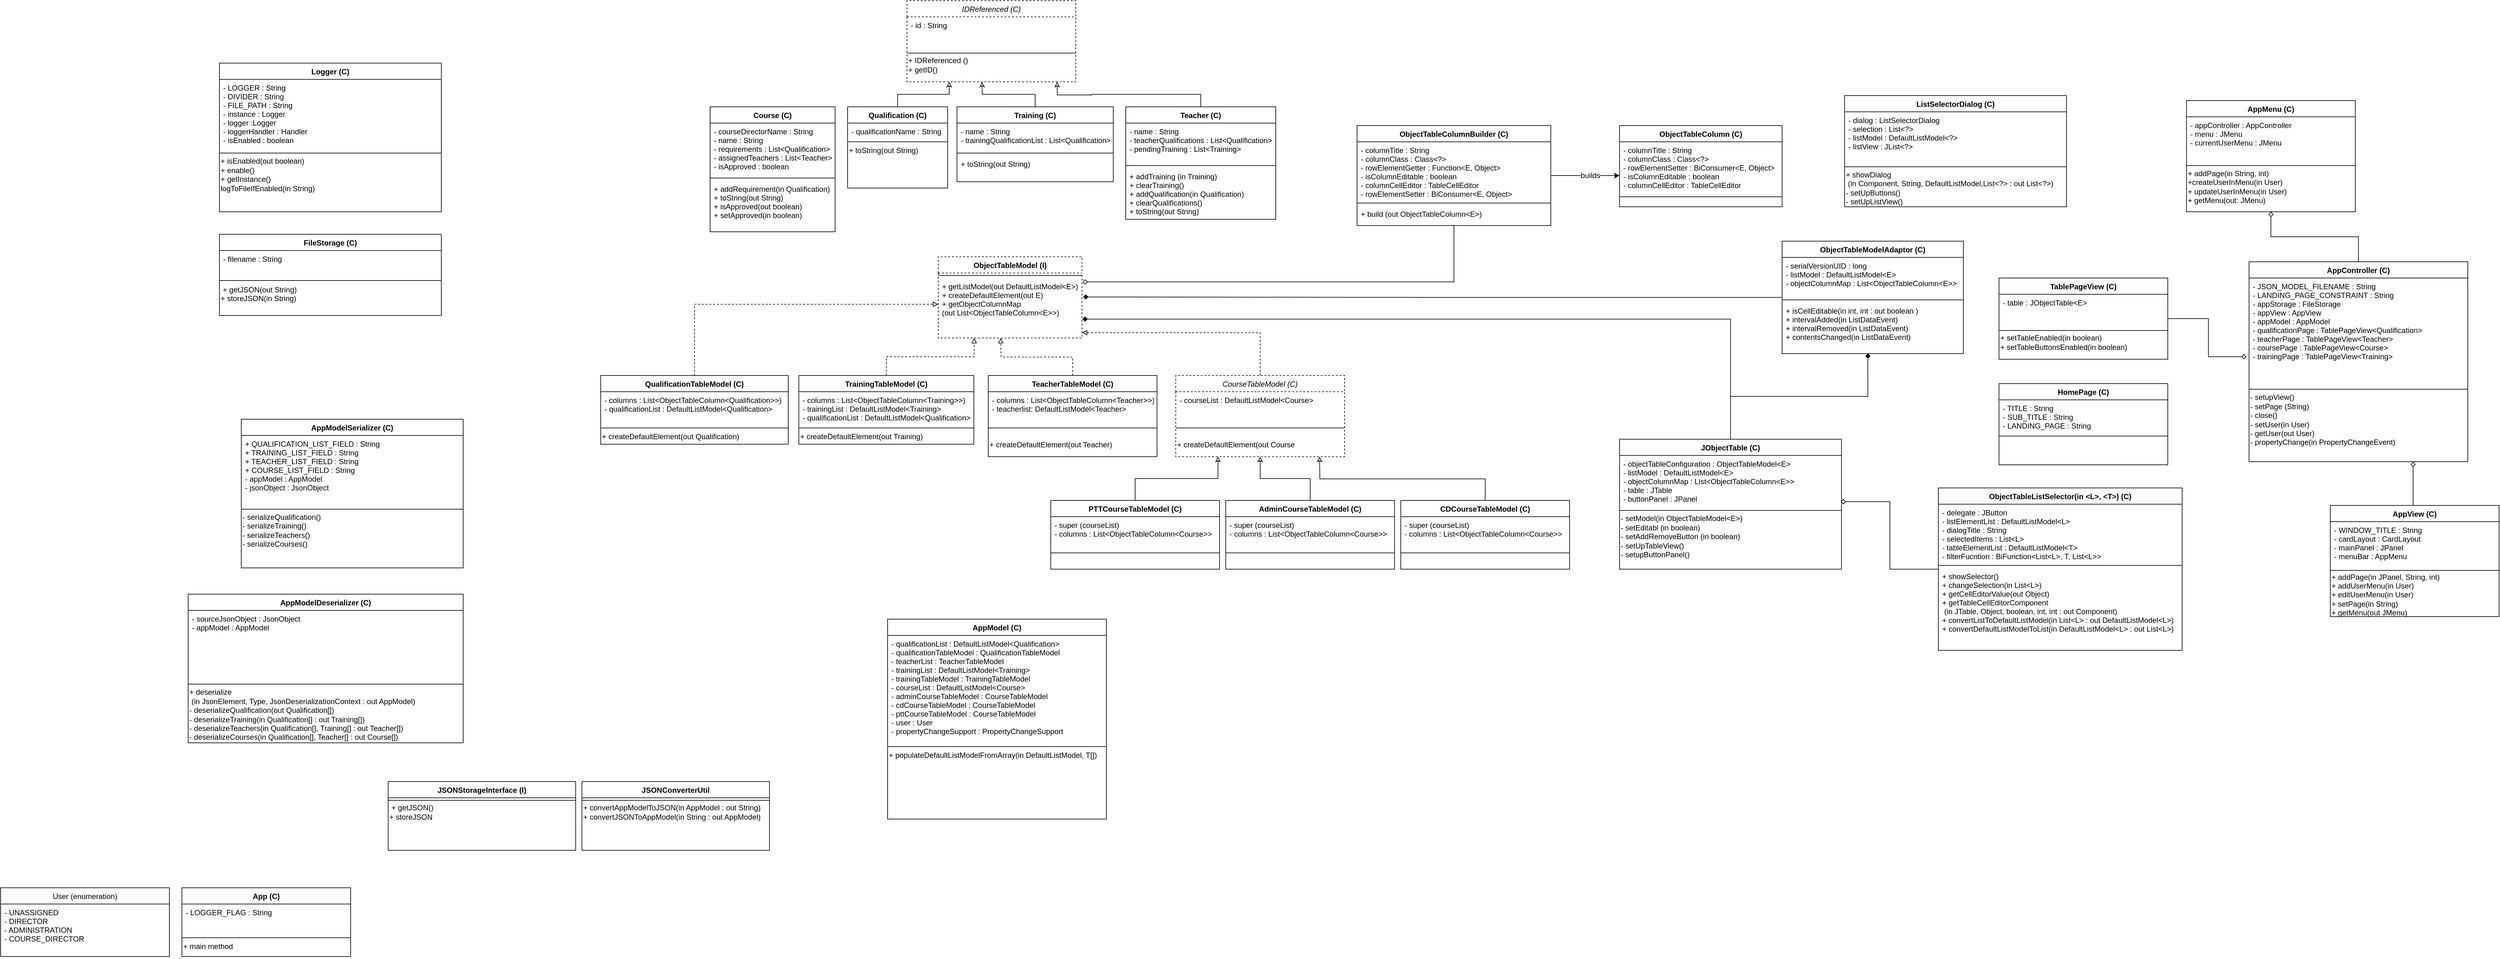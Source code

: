 <mxfile version="12.7.9" type="github">
  <diagram id="C5RBs43oDa-KdzZeNtuy" name="Page-1">
    <mxGraphModel dx="2492" dy="1569" grid="1" gridSize="10" guides="1" tooltips="1" connect="1" arrows="1" fold="1" page="1" pageScale="1" pageWidth="827" pageHeight="1169" math="0" shadow="0">
      <root>
        <mxCell id="WIyWlLk6GJQsqaUBKTNV-0" />
        <mxCell id="WIyWlLk6GJQsqaUBKTNV-1" parent="WIyWlLk6GJQsqaUBKTNV-0" />
        <mxCell id="zkfFHV4jXpPFQw0GAbJ--0" value="Course (C)" style="swimlane;fontStyle=1;align=center;verticalAlign=top;childLayout=stackLayout;horizontal=1;startSize=26;horizontalStack=0;resizeParent=1;resizeLast=0;collapsible=1;marginBottom=0;rounded=0;shadow=0;strokeWidth=1;" parent="WIyWlLk6GJQsqaUBKTNV-1" vertex="1">
          <mxGeometry x="-45" y="110" width="200" height="200" as="geometry">
            <mxRectangle x="230" y="140" width="160" height="26" as="alternateBounds" />
          </mxGeometry>
        </mxCell>
        <mxCell id="zkfFHV4jXpPFQw0GAbJ--1" value="- courseDirectorName : String&#xa;- name : String&#xa;- requirements : List&lt;Qualification&gt;&#xa;- assignedTeachers : List&lt;Teacher&gt;&#xa;- isApproved : boolean&#xa;" style="text;align=left;verticalAlign=top;spacingLeft=4;spacingRight=4;overflow=hidden;rotatable=0;points=[[0,0.5],[1,0.5]];portConstraint=eastwest;" parent="zkfFHV4jXpPFQw0GAbJ--0" vertex="1">
          <mxGeometry y="26" width="200" height="84" as="geometry" />
        </mxCell>
        <mxCell id="zkfFHV4jXpPFQw0GAbJ--4" value="" style="line;html=1;strokeWidth=1;align=left;verticalAlign=middle;spacingTop=-1;spacingLeft=3;spacingRight=3;rotatable=0;labelPosition=right;points=[];portConstraint=eastwest;" parent="zkfFHV4jXpPFQw0GAbJ--0" vertex="1">
          <mxGeometry y="110" width="200" height="8" as="geometry" />
        </mxCell>
        <mxCell id="zkfFHV4jXpPFQw0GAbJ--5" value="+ addRequirement(in Qualification)&#xa;+ toString(out String)&#xa;+ isApproved(out boolean)&#xa;+ setApproved(in boolean)&#xa;" style="text;align=left;verticalAlign=top;spacingLeft=4;spacingRight=4;overflow=hidden;rotatable=0;points=[[0,0.5],[1,0.5]];portConstraint=eastwest;" parent="zkfFHV4jXpPFQw0GAbJ--0" vertex="1">
          <mxGeometry y="118" width="200" height="72" as="geometry" />
        </mxCell>
        <mxCell id="7FkWf5w-P-1JTqSmPe_g-168" style="edgeStyle=orthogonalEdgeStyle;rounded=0;orthogonalLoop=1;jettySize=auto;html=1;entryX=0.25;entryY=1;entryDx=0;entryDy=0;endArrow=classic;endFill=0;" edge="1" parent="WIyWlLk6GJQsqaUBKTNV-1" source="zkfFHV4jXpPFQw0GAbJ--13" target="7FkWf5w-P-1JTqSmPe_g-106">
          <mxGeometry relative="1" as="geometry" />
        </mxCell>
        <mxCell id="zkfFHV4jXpPFQw0GAbJ--13" value="Qualification (C)" style="swimlane;fontStyle=1;align=center;verticalAlign=top;childLayout=stackLayout;horizontal=1;startSize=26;horizontalStack=0;resizeParent=1;resizeLast=0;collapsible=1;marginBottom=0;rounded=0;shadow=0;strokeWidth=1;" parent="WIyWlLk6GJQsqaUBKTNV-1" vertex="1">
          <mxGeometry x="175" y="110" width="160" height="130" as="geometry">
            <mxRectangle x="340" y="380" width="170" height="26" as="alternateBounds" />
          </mxGeometry>
        </mxCell>
        <mxCell id="zkfFHV4jXpPFQw0GAbJ--14" value="- qualificationName : String" style="text;align=left;verticalAlign=top;spacingLeft=4;spacingRight=4;overflow=hidden;rotatable=0;points=[[0,0.5],[1,0.5]];portConstraint=eastwest;" parent="zkfFHV4jXpPFQw0GAbJ--13" vertex="1">
          <mxGeometry y="26" width="160" height="26" as="geometry" />
        </mxCell>
        <mxCell id="zkfFHV4jXpPFQw0GAbJ--15" value="" style="line;html=1;strokeWidth=1;align=left;verticalAlign=middle;spacingTop=-1;spacingLeft=3;spacingRight=3;rotatable=0;labelPosition=right;points=[];portConstraint=eastwest;" parent="zkfFHV4jXpPFQw0GAbJ--13" vertex="1">
          <mxGeometry y="52" width="160" height="8" as="geometry" />
        </mxCell>
        <mxCell id="7FkWf5w-P-1JTqSmPe_g-0" value="+ toString(out String)" style="text;html=1;align=left;verticalAlign=middle;resizable=0;points=[];autosize=1;" vertex="1" parent="zkfFHV4jXpPFQw0GAbJ--13">
          <mxGeometry y="60" width="160" height="20" as="geometry" />
        </mxCell>
        <mxCell id="7FkWf5w-P-1JTqSmPe_g-170" style="edgeStyle=orthogonalEdgeStyle;rounded=0;orthogonalLoop=1;jettySize=auto;html=1;endArrow=classic;endFill=0;exitX=0.5;exitY=0;exitDx=0;exitDy=0;" edge="1" parent="WIyWlLk6GJQsqaUBKTNV-1" source="zkfFHV4jXpPFQw0GAbJ--17">
          <mxGeometry relative="1" as="geometry">
            <mxPoint x="510" y="70" as="targetPoint" />
          </mxGeometry>
        </mxCell>
        <mxCell id="zkfFHV4jXpPFQw0GAbJ--17" value="Teacher (C)" style="swimlane;fontStyle=1;align=center;verticalAlign=top;childLayout=stackLayout;horizontal=1;startSize=26;horizontalStack=0;resizeParent=1;resizeLast=0;collapsible=1;marginBottom=0;rounded=0;shadow=0;strokeWidth=1;" parent="WIyWlLk6GJQsqaUBKTNV-1" vertex="1">
          <mxGeometry x="620" y="110" width="240" height="180" as="geometry">
            <mxRectangle x="550" y="140" width="160" height="26" as="alternateBounds" />
          </mxGeometry>
        </mxCell>
        <mxCell id="zkfFHV4jXpPFQw0GAbJ--18" value="- name : String&#xa;- teacherQualifications : List&lt;Qualification&gt;&#xa;- pendingTraining : List&lt;Training&gt;" style="text;align=left;verticalAlign=top;spacingLeft=4;spacingRight=4;overflow=hidden;rotatable=0;points=[[0,0.5],[1,0.5]];portConstraint=eastwest;" parent="zkfFHV4jXpPFQw0GAbJ--17" vertex="1">
          <mxGeometry y="26" width="240" height="64" as="geometry" />
        </mxCell>
        <mxCell id="zkfFHV4jXpPFQw0GAbJ--23" value="" style="line;html=1;strokeWidth=1;align=left;verticalAlign=middle;spacingTop=-1;spacingLeft=3;spacingRight=3;rotatable=0;labelPosition=right;points=[];portConstraint=eastwest;" parent="zkfFHV4jXpPFQw0GAbJ--17" vertex="1">
          <mxGeometry y="90" width="240" height="8" as="geometry" />
        </mxCell>
        <mxCell id="zkfFHV4jXpPFQw0GAbJ--24" value="+ addTraining (in Training)&#xa;+ clearTraining()&#xa;+ addQualification(in Qualification)&#xa;+ clearQualifications()&#xa;+ toString(out String)" style="text;align=left;verticalAlign=top;spacingLeft=4;spacingRight=4;overflow=hidden;rotatable=0;points=[[0,0.5],[1,0.5]];portConstraint=eastwest;" parent="zkfFHV4jXpPFQw0GAbJ--17" vertex="1">
          <mxGeometry y="98" width="240" height="82" as="geometry" />
        </mxCell>
        <mxCell id="7FkWf5w-P-1JTqSmPe_g-169" style="edgeStyle=orthogonalEdgeStyle;rounded=0;orthogonalLoop=1;jettySize=auto;html=1;endArrow=classic;endFill=0;" edge="1" parent="WIyWlLk6GJQsqaUBKTNV-1" source="7FkWf5w-P-1JTqSmPe_g-1">
          <mxGeometry relative="1" as="geometry">
            <mxPoint x="390" y="70" as="targetPoint" />
          </mxGeometry>
        </mxCell>
        <mxCell id="7FkWf5w-P-1JTqSmPe_g-1" value="Training (C)" style="swimlane;fontStyle=1;align=center;verticalAlign=top;childLayout=stackLayout;horizontal=1;startSize=26;horizontalStack=0;resizeParent=1;resizeLast=0;collapsible=1;marginBottom=0;rounded=0;shadow=0;strokeWidth=1;" vertex="1" parent="WIyWlLk6GJQsqaUBKTNV-1">
          <mxGeometry x="350" y="110" width="250" height="120" as="geometry">
            <mxRectangle x="550" y="140" width="160" height="26" as="alternateBounds" />
          </mxGeometry>
        </mxCell>
        <mxCell id="7FkWf5w-P-1JTqSmPe_g-2" value="- name : String&#xa;- trainingQualificationList : List&lt;Qualification&gt;&#xa;" style="text;align=left;verticalAlign=top;spacingLeft=4;spacingRight=4;overflow=hidden;rotatable=0;points=[[0,0.5],[1,0.5]];portConstraint=eastwest;" vertex="1" parent="7FkWf5w-P-1JTqSmPe_g-1">
          <mxGeometry y="26" width="250" height="44" as="geometry" />
        </mxCell>
        <mxCell id="7FkWf5w-P-1JTqSmPe_g-3" value="" style="line;html=1;strokeWidth=1;align=left;verticalAlign=middle;spacingTop=-1;spacingLeft=3;spacingRight=3;rotatable=0;labelPosition=right;points=[];portConstraint=eastwest;" vertex="1" parent="7FkWf5w-P-1JTqSmPe_g-1">
          <mxGeometry y="70" width="250" height="8" as="geometry" />
        </mxCell>
        <mxCell id="7FkWf5w-P-1JTqSmPe_g-4" value="+ toString(out String)" style="text;align=left;verticalAlign=top;spacingLeft=4;spacingRight=4;overflow=hidden;rotatable=0;points=[[0,0.5],[1,0.5]];portConstraint=eastwest;" vertex="1" parent="7FkWf5w-P-1JTqSmPe_g-1">
          <mxGeometry y="78" width="250" height="32" as="geometry" />
        </mxCell>
        <mxCell id="7FkWf5w-P-1JTqSmPe_g-5" value="ObjectTableModel (I)" style="swimlane;fontStyle=1;align=center;verticalAlign=top;childLayout=stackLayout;horizontal=1;startSize=26;horizontalStack=0;resizeParent=1;resizeLast=0;collapsible=1;marginBottom=0;rounded=0;shadow=0;strokeWidth=1;dashed=1;" vertex="1" parent="WIyWlLk6GJQsqaUBKTNV-1">
          <mxGeometry x="320" y="350" width="230" height="130" as="geometry">
            <mxRectangle x="230" y="140" width="160" height="26" as="alternateBounds" />
          </mxGeometry>
        </mxCell>
        <mxCell id="7FkWf5w-P-1JTqSmPe_g-7" value="" style="line;html=1;strokeWidth=1;align=left;verticalAlign=middle;spacingTop=-1;spacingLeft=3;spacingRight=3;rotatable=0;labelPosition=right;points=[];portConstraint=eastwest;" vertex="1" parent="7FkWf5w-P-1JTqSmPe_g-5">
          <mxGeometry y="26" width="230" height="8" as="geometry" />
        </mxCell>
        <mxCell id="7FkWf5w-P-1JTqSmPe_g-6" value="+ getListModel(out DefaultListModel&lt;E&gt;)&#xa;+ createDefaultElement(out E)&#xa;+ getObjectColumnMap&#xa;(out List&lt;ObjectTableColumn&lt;E&gt;&gt;)" style="text;align=left;verticalAlign=top;spacingLeft=4;spacingRight=4;overflow=hidden;rotatable=0;points=[[0,0.5],[1,0.5]];portConstraint=eastwest;" vertex="1" parent="7FkWf5w-P-1JTqSmPe_g-5">
          <mxGeometry y="34" width="230" height="84" as="geometry" />
        </mxCell>
        <mxCell id="7FkWf5w-P-1JTqSmPe_g-12" value="&lt;span style=&quot;color: rgba(0 , 0 , 0 , 0) ; font-family: monospace ; font-size: 0px&quot;&gt;%3CmxGraphModel%3E%3Croot%3E%3CmxCell%20id%3D%220%22%2F%3E%3CmxCell%20id%3D%221%22%20parent%3D%220%22%2F%3E%3CmxCell%20id%3D%222%22%20value%3D%22%2B%20getListModel(out%20DefaultListModel%26lt%3BE%26gt%3B)%26%2310%3B%2B%20createDefaultElement(out%20E)%26%2310%3B%2B%20getObjectColumnMap%26%2310%3B(out%20List%26lt%3BObjectTableColumn%26lt%3BE%26gt%3B%26gt%3B)%22%20style%3D%22text%3Balign%3Dleft%3BverticalAlign%3Dtop%3BspacingLeft%3D4%3BspacingRight%3D4%3Boverflow%3Dhidden%3Brotatable%3D0%3Bpoints%3D%5B%5B0%2C0.5%5D%2C%5B1%2C0.5%5D%5D%3BportConstraint%3Deastwest%3B%22%20vertex%3D%221%22%20parent%3D%221%22%3E%3CmxGeometry%20x%3D%22-60%22%20y%3D%2276%22%20width%3D%22230%22%20height%3D%2284%22%20as%3D%22geometry%22%2F%3E%3C%2FmxCell%3E%3C%2Froot%3E%3C%2FmxGraphModel%3E&lt;/span&gt;" style="text;html=1;align=center;verticalAlign=middle;resizable=0;points=[];autosize=1;" vertex="1" parent="WIyWlLk6GJQsqaUBKTNV-1">
          <mxGeometry x="41" y="210" width="20" height="20" as="geometry" />
        </mxCell>
        <mxCell id="7FkWf5w-P-1JTqSmPe_g-13" value="&lt;span style=&quot;color: rgba(0 , 0 , 0 , 0) ; font-family: monospace ; font-size: 0px&quot;&gt;%3CmxGraphModel%3E%3Croot%3E%3CmxCell%20id%3D%220%22%2F%3E%3CmxCell%20id%3D%221%22%20parent%3D%220%22%2F%3E%3CmxCell%20id%3D%222%22%20value%3D%22%2B%20getListModel(out%20DefaultListModel%26lt%3BE%26gt%3B)%26%2310%3B%2B%20createDefaultElement(out%20E)%26%2310%3B%2B%20getObjectColumnMap%26%2310%3B(out%20List%26lt%3BObjectTableColumn%26lt%3BE%26gt%3B%26gt%3B)%22%20style%3D%22text%3Balign%3Dleft%3BverticalAlign%3Dtop%3BspacingLeft%3D4%3BspacingRight%3D4%3Boverflow%3Dhidden%3Brotatable%3D0%3Bpoints%3D%5B%5B0%2C0.5%5D%2C%5B1%2C0.5%5D%5D%3BportConstraint%3Deastwest%3B%22%20vertex%3D%221%22%20parent%3D%221%22%3E%3CmxGeometry%20x%3D%22-60%22%20y%3D%2276%22%20width%3D%22230%22%20height%3D%2284%22%20as%3D%22geometry%22%2F%3E%3C%2FmxCell%3E%3C%2Froot%3E%3C%2FmxGraphModel%3E&lt;/span&gt;&lt;span style=&quot;color: rgba(0 , 0 , 0 , 0) ; font-family: monospace ; font-size: 0px&quot;&gt;%3CmxGraphModel%3E%3Croot%3E%3CmxCell%20id%3D%220%22%2F%3E%3CmxCell%20id%3D%221%22%20parent%3D%220%22%2F%3E%3CmxCell%20id%3D%222%22%20value%3D%22%2B%20getListModel(out%20DefaultListModel%26lt%3BE%26gt%3B)%26%2310%3B%2B%20createDefaultElement(out%20E)%26%2310%3B%2B%20getObjectColumnMap%26%2310%3B(out%20List%26lt%3BObjectTableColumn%26lt%3BE%26gt%3B%26gt%3B)%22%20style%3D%22text%3Balign%3Dleft%3BverticalAlign%3Dtop%3BspacingLeft%3D4%3BspacingRight%3D4%3Boverflow%3Dhidden%3Brotatable%3D0%3Bpoints%3D%5B%5B0%2C0.5%5D%2C%5B1%2C0.5%5D%5D%3BportConstraint%3Deastwest%3B%22%20vertex%3D%221%22%20parent%3D%221%22%3E%3CmxGeometry%20x%3D%22-60%22%20y%3D%2276%22%20width%3D%22230%22%20height%3D%2284%22%20as%3D%22geometry%22%2F%3E%3C%2FmxCell%3E%3C%2Froot%3E%3C%2FmxGraphModel%3E&lt;/span&gt;" style="text;html=1;align=center;verticalAlign=middle;resizable=0;points=[];autosize=1;" vertex="1" parent="WIyWlLk6GJQsqaUBKTNV-1">
          <mxGeometry x="18" y="198" width="20" height="20" as="geometry" />
        </mxCell>
        <mxCell id="7FkWf5w-P-1JTqSmPe_g-18" style="edgeStyle=orthogonalEdgeStyle;rounded=0;orthogonalLoop=1;jettySize=auto;html=1;entryX=0.25;entryY=1;entryDx=0;entryDy=0;dashed=1;endArrow=block;endFill=0;" edge="1" parent="WIyWlLk6GJQsqaUBKTNV-1" source="7FkWf5w-P-1JTqSmPe_g-14" target="7FkWf5w-P-1JTqSmPe_g-5">
          <mxGeometry relative="1" as="geometry" />
        </mxCell>
        <mxCell id="7FkWf5w-P-1JTqSmPe_g-14" value="TrainingTableModel (C)" style="swimlane;fontStyle=1;align=center;verticalAlign=top;childLayout=stackLayout;horizontal=1;startSize=26;horizontalStack=0;resizeParent=1;resizeLast=0;collapsible=1;marginBottom=0;rounded=0;shadow=0;strokeWidth=1;" vertex="1" parent="WIyWlLk6GJQsqaUBKTNV-1">
          <mxGeometry x="97" y="540" width="280" height="110" as="geometry">
            <mxRectangle x="230" y="140" width="160" height="26" as="alternateBounds" />
          </mxGeometry>
        </mxCell>
        <mxCell id="7FkWf5w-P-1JTqSmPe_g-15" value="- columns : List&lt;ObjectTableColumn&lt;Training&gt;&gt;)&#xa;- trainingList : DefaultListModel&lt;Training&gt;&#xa;- qualificationList : DefaultListModel&lt;Qualification&gt;" style="text;align=left;verticalAlign=top;spacingLeft=4;spacingRight=4;overflow=hidden;rotatable=0;points=[[0,0.5],[1,0.5]];portConstraint=eastwest;" vertex="1" parent="7FkWf5w-P-1JTqSmPe_g-14">
          <mxGeometry y="26" width="280" height="54" as="geometry" />
        </mxCell>
        <mxCell id="7FkWf5w-P-1JTqSmPe_g-16" value="" style="line;html=1;strokeWidth=1;align=left;verticalAlign=middle;spacingTop=-1;spacingLeft=3;spacingRight=3;rotatable=0;labelPosition=right;points=[];portConstraint=eastwest;" vertex="1" parent="7FkWf5w-P-1JTqSmPe_g-14">
          <mxGeometry y="80" width="280" height="8" as="geometry" />
        </mxCell>
        <mxCell id="7FkWf5w-P-1JTqSmPe_g-24" value="+ createDefaultElement(out Training)" style="text;html=1;align=left;verticalAlign=middle;resizable=0;points=[];autosize=1;" vertex="1" parent="7FkWf5w-P-1JTqSmPe_g-14">
          <mxGeometry y="88" width="280" height="20" as="geometry" />
        </mxCell>
        <mxCell id="7FkWf5w-P-1JTqSmPe_g-23" style="edgeStyle=orthogonalEdgeStyle;rounded=0;orthogonalLoop=1;jettySize=auto;html=1;dashed=1;endArrow=block;endFill=0;" edge="1" parent="WIyWlLk6GJQsqaUBKTNV-1" source="7FkWf5w-P-1JTqSmPe_g-19">
          <mxGeometry relative="1" as="geometry">
            <mxPoint x="420" y="480.0" as="targetPoint" />
          </mxGeometry>
        </mxCell>
        <mxCell id="7FkWf5w-P-1JTqSmPe_g-19" value="TeacherTableModel (C)" style="swimlane;fontStyle=1;align=center;verticalAlign=top;childLayout=stackLayout;horizontal=1;startSize=26;horizontalStack=0;resizeParent=1;resizeLast=0;collapsible=1;marginBottom=0;rounded=0;shadow=0;strokeWidth=1;" vertex="1" parent="WIyWlLk6GJQsqaUBKTNV-1">
          <mxGeometry x="400" y="540" width="270" height="130" as="geometry">
            <mxRectangle x="230" y="140" width="160" height="26" as="alternateBounds" />
          </mxGeometry>
        </mxCell>
        <mxCell id="7FkWf5w-P-1JTqSmPe_g-20" value="- columns : List&lt;ObjectTableColumn&lt;Teacher&gt;&gt;)&#xa;- teacherlist: DefaultListModel&lt;Teacher&gt;&#xa;" style="text;align=left;verticalAlign=top;spacingLeft=4;spacingRight=4;overflow=hidden;rotatable=0;points=[[0,0.5],[1,0.5]];portConstraint=eastwest;" vertex="1" parent="7FkWf5w-P-1JTqSmPe_g-19">
          <mxGeometry y="26" width="270" height="54" as="geometry" />
        </mxCell>
        <mxCell id="7FkWf5w-P-1JTqSmPe_g-21" value="" style="line;html=1;strokeWidth=1;align=left;verticalAlign=middle;spacingTop=-1;spacingLeft=3;spacingRight=3;rotatable=0;labelPosition=right;points=[];portConstraint=eastwest;" vertex="1" parent="7FkWf5w-P-1JTqSmPe_g-19">
          <mxGeometry y="80" width="270" height="8" as="geometry" />
        </mxCell>
        <mxCell id="7FkWf5w-P-1JTqSmPe_g-22" value="&lt;br&gt;+ createDefaultElement(out Teacher)&lt;br&gt;" style="text;html=1;align=left;verticalAlign=middle;resizable=0;points=[];autosize=1;" vertex="1" parent="7FkWf5w-P-1JTqSmPe_g-19">
          <mxGeometry y="88" width="270" height="30" as="geometry" />
        </mxCell>
        <mxCell id="7FkWf5w-P-1JTqSmPe_g-35" style="edgeStyle=orthogonalEdgeStyle;rounded=0;orthogonalLoop=1;jettySize=auto;html=1;entryX=0.999;entryY=1.042;entryDx=0;entryDy=0;entryPerimeter=0;dashed=1;endArrow=block;endFill=0;" edge="1" parent="WIyWlLk6GJQsqaUBKTNV-1" source="7FkWf5w-P-1JTqSmPe_g-25" target="7FkWf5w-P-1JTqSmPe_g-6">
          <mxGeometry relative="1" as="geometry" />
        </mxCell>
        <mxCell id="7FkWf5w-P-1JTqSmPe_g-25" value="CourseTableModel (C)" style="swimlane;fontStyle=2;align=center;verticalAlign=top;childLayout=stackLayout;horizontal=1;startSize=26;horizontalStack=0;resizeParent=1;resizeLast=0;collapsible=1;marginBottom=0;rounded=0;shadow=0;strokeWidth=1;dashed=1;" vertex="1" parent="WIyWlLk6GJQsqaUBKTNV-1">
          <mxGeometry x="700" y="540" width="270" height="130" as="geometry">
            <mxRectangle x="230" y="140" width="160" height="26" as="alternateBounds" />
          </mxGeometry>
        </mxCell>
        <mxCell id="7FkWf5w-P-1JTqSmPe_g-26" value="- courseList : DefaultListModel&lt;Course&gt;" style="text;align=left;verticalAlign=top;spacingLeft=4;spacingRight=4;overflow=hidden;rotatable=0;points=[[0,0.5],[1,0.5]];portConstraint=eastwest;" vertex="1" parent="7FkWf5w-P-1JTqSmPe_g-25">
          <mxGeometry y="26" width="270" height="54" as="geometry" />
        </mxCell>
        <mxCell id="7FkWf5w-P-1JTqSmPe_g-27" value="" style="line;html=1;strokeWidth=1;align=left;verticalAlign=middle;spacingTop=-1;spacingLeft=3;spacingRight=3;rotatable=0;labelPosition=right;points=[];portConstraint=eastwest;" vertex="1" parent="7FkWf5w-P-1JTqSmPe_g-25">
          <mxGeometry y="80" width="270" height="8" as="geometry" />
        </mxCell>
        <mxCell id="7FkWf5w-P-1JTqSmPe_g-28" value="&lt;br&gt;+ createDefaultElement(out Course" style="text;html=1;align=left;verticalAlign=middle;resizable=0;points=[];autosize=1;" vertex="1" parent="7FkWf5w-P-1JTqSmPe_g-25">
          <mxGeometry y="88" width="270" height="30" as="geometry" />
        </mxCell>
        <mxCell id="7FkWf5w-P-1JTqSmPe_g-43" style="edgeStyle=orthogonalEdgeStyle;rounded=0;orthogonalLoop=1;jettySize=auto;html=1;endArrow=classic;endFill=0;entryX=0.25;entryY=1;entryDx=0;entryDy=0;" edge="1" parent="WIyWlLk6GJQsqaUBKTNV-1" source="7FkWf5w-P-1JTqSmPe_g-36" target="7FkWf5w-P-1JTqSmPe_g-25">
          <mxGeometry relative="1" as="geometry">
            <mxPoint x="720" y="670" as="targetPoint" />
          </mxGeometry>
        </mxCell>
        <mxCell id="7FkWf5w-P-1JTqSmPe_g-36" value="PTTCourseTableModel (C)" style="swimlane;fontStyle=1;align=center;verticalAlign=top;childLayout=stackLayout;horizontal=1;startSize=26;horizontalStack=0;resizeParent=1;resizeLast=0;collapsible=1;marginBottom=0;rounded=0;shadow=0;strokeWidth=1;" vertex="1" parent="WIyWlLk6GJQsqaUBKTNV-1">
          <mxGeometry x="500" y="740" width="270" height="110" as="geometry">
            <mxRectangle x="230" y="140" width="160" height="26" as="alternateBounds" />
          </mxGeometry>
        </mxCell>
        <mxCell id="7FkWf5w-P-1JTqSmPe_g-37" value="- super (courseList)&#xa;- columns : List&lt;ObjectTableColumn&lt;Course&gt;&gt;" style="text;align=left;verticalAlign=top;spacingLeft=4;spacingRight=4;overflow=hidden;rotatable=0;points=[[0,0.5],[1,0.5]];portConstraint=eastwest;" vertex="1" parent="7FkWf5w-P-1JTqSmPe_g-36">
          <mxGeometry y="26" width="270" height="54" as="geometry" />
        </mxCell>
        <mxCell id="7FkWf5w-P-1JTqSmPe_g-38" value="" style="line;html=1;strokeWidth=1;align=left;verticalAlign=middle;spacingTop=-1;spacingLeft=3;spacingRight=3;rotatable=0;labelPosition=right;points=[];portConstraint=eastwest;" vertex="1" parent="7FkWf5w-P-1JTqSmPe_g-36">
          <mxGeometry y="80" width="270" height="8" as="geometry" />
        </mxCell>
        <mxCell id="7FkWf5w-P-1JTqSmPe_g-44" style="edgeStyle=orthogonalEdgeStyle;rounded=0;orthogonalLoop=1;jettySize=auto;html=1;endArrow=classic;endFill=0;entryX=0.5;entryY=1;entryDx=0;entryDy=0;" edge="1" parent="WIyWlLk6GJQsqaUBKTNV-1" source="7FkWf5w-P-1JTqSmPe_g-40" target="7FkWf5w-P-1JTqSmPe_g-25">
          <mxGeometry relative="1" as="geometry">
            <mxPoint x="890" y="670" as="targetPoint" />
          </mxGeometry>
        </mxCell>
        <mxCell id="7FkWf5w-P-1JTqSmPe_g-40" value="AdminCourseTableModel (C)" style="swimlane;fontStyle=1;align=center;verticalAlign=top;childLayout=stackLayout;horizontal=1;startSize=26;horizontalStack=0;resizeParent=1;resizeLast=0;collapsible=1;marginBottom=0;rounded=0;shadow=0;strokeWidth=1;" vertex="1" parent="WIyWlLk6GJQsqaUBKTNV-1">
          <mxGeometry x="780" y="740" width="270" height="110" as="geometry">
            <mxRectangle x="230" y="140" width="160" height="26" as="alternateBounds" />
          </mxGeometry>
        </mxCell>
        <mxCell id="7FkWf5w-P-1JTqSmPe_g-41" value="- super (courseList)&#xa;- columns : List&lt;ObjectTableColumn&lt;Course&gt;&gt;" style="text;align=left;verticalAlign=top;spacingLeft=4;spacingRight=4;overflow=hidden;rotatable=0;points=[[0,0.5],[1,0.5]];portConstraint=eastwest;" vertex="1" parent="7FkWf5w-P-1JTqSmPe_g-40">
          <mxGeometry y="26" width="270" height="54" as="geometry" />
        </mxCell>
        <mxCell id="7FkWf5w-P-1JTqSmPe_g-42" value="" style="line;html=1;strokeWidth=1;align=left;verticalAlign=middle;spacingTop=-1;spacingLeft=3;spacingRight=3;rotatable=0;labelPosition=right;points=[];portConstraint=eastwest;" vertex="1" parent="7FkWf5w-P-1JTqSmPe_g-40">
          <mxGeometry y="80" width="270" height="8" as="geometry" />
        </mxCell>
        <mxCell id="7FkWf5w-P-1JTqSmPe_g-48" style="edgeStyle=orthogonalEdgeStyle;rounded=0;orthogonalLoop=1;jettySize=auto;html=1;endArrow=classic;endFill=0;exitX=0.5;exitY=0;exitDx=0;exitDy=0;" edge="1" parent="WIyWlLk6GJQsqaUBKTNV-1" source="7FkWf5w-P-1JTqSmPe_g-45">
          <mxGeometry relative="1" as="geometry">
            <mxPoint x="930" y="670" as="targetPoint" />
          </mxGeometry>
        </mxCell>
        <mxCell id="7FkWf5w-P-1JTqSmPe_g-45" value="CDCourseTableModel (C)" style="swimlane;fontStyle=1;align=center;verticalAlign=top;childLayout=stackLayout;horizontal=1;startSize=26;horizontalStack=0;resizeParent=1;resizeLast=0;collapsible=1;marginBottom=0;rounded=0;shadow=0;strokeWidth=1;" vertex="1" parent="WIyWlLk6GJQsqaUBKTNV-1">
          <mxGeometry x="1060" y="740" width="270" height="110" as="geometry">
            <mxRectangle x="230" y="140" width="160" height="26" as="alternateBounds" />
          </mxGeometry>
        </mxCell>
        <mxCell id="7FkWf5w-P-1JTqSmPe_g-46" value="- super (courseList)&#xa;- columns : List&lt;ObjectTableColumn&lt;Course&gt;&gt;" style="text;align=left;verticalAlign=top;spacingLeft=4;spacingRight=4;overflow=hidden;rotatable=0;points=[[0,0.5],[1,0.5]];portConstraint=eastwest;" vertex="1" parent="7FkWf5w-P-1JTqSmPe_g-45">
          <mxGeometry y="26" width="270" height="54" as="geometry" />
        </mxCell>
        <mxCell id="7FkWf5w-P-1JTqSmPe_g-47" value="" style="line;html=1;strokeWidth=1;align=left;verticalAlign=middle;spacingTop=-1;spacingLeft=3;spacingRight=3;rotatable=0;labelPosition=right;points=[];portConstraint=eastwest;" vertex="1" parent="7FkWf5w-P-1JTqSmPe_g-45">
          <mxGeometry y="80" width="270" height="8" as="geometry" />
        </mxCell>
        <mxCell id="7FkWf5w-P-1JTqSmPe_g-53" style="edgeStyle=orthogonalEdgeStyle;rounded=0;orthogonalLoop=1;jettySize=auto;html=1;entryX=0;entryY=0.5;entryDx=0;entryDy=0;endArrow=block;endFill=0;dashed=1;" edge="1" parent="WIyWlLk6GJQsqaUBKTNV-1" source="7FkWf5w-P-1JTqSmPe_g-49" target="7FkWf5w-P-1JTqSmPe_g-6">
          <mxGeometry relative="1" as="geometry" />
        </mxCell>
        <mxCell id="7FkWf5w-P-1JTqSmPe_g-49" value="QualificationTableModel (C)" style="swimlane;fontStyle=1;align=center;verticalAlign=top;childLayout=stackLayout;horizontal=1;startSize=26;horizontalStack=0;resizeParent=1;resizeLast=0;collapsible=1;marginBottom=0;rounded=0;shadow=0;strokeWidth=1;" vertex="1" parent="WIyWlLk6GJQsqaUBKTNV-1">
          <mxGeometry x="-220" y="540" width="300" height="110" as="geometry">
            <mxRectangle x="230" y="140" width="160" height="26" as="alternateBounds" />
          </mxGeometry>
        </mxCell>
        <mxCell id="7FkWf5w-P-1JTqSmPe_g-50" value="- columns : List&lt;ObjectTableColumn&lt;Qualification&gt;&gt;)&#xa;- qualificationList : DefaultListModel&lt;Qualification&gt;" style="text;align=left;verticalAlign=top;spacingLeft=4;spacingRight=4;overflow=hidden;rotatable=0;points=[[0,0.5],[1,0.5]];portConstraint=eastwest;" vertex="1" parent="7FkWf5w-P-1JTqSmPe_g-49">
          <mxGeometry y="26" width="300" height="54" as="geometry" />
        </mxCell>
        <mxCell id="7FkWf5w-P-1JTqSmPe_g-51" value="" style="line;html=1;strokeWidth=1;align=left;verticalAlign=middle;spacingTop=-1;spacingLeft=3;spacingRight=3;rotatable=0;labelPosition=right;points=[];portConstraint=eastwest;" vertex="1" parent="7FkWf5w-P-1JTqSmPe_g-49">
          <mxGeometry y="80" width="300" height="8" as="geometry" />
        </mxCell>
        <mxCell id="7FkWf5w-P-1JTqSmPe_g-52" value="+ createDefaultElement(out Qualification)" style="text;html=1;align=left;verticalAlign=middle;resizable=0;points=[];autosize=1;" vertex="1" parent="7FkWf5w-P-1JTqSmPe_g-49">
          <mxGeometry y="88" width="300" height="20" as="geometry" />
        </mxCell>
        <mxCell id="7FkWf5w-P-1JTqSmPe_g-175" style="edgeStyle=orthogonalEdgeStyle;rounded=0;orthogonalLoop=1;jettySize=auto;html=1;entryX=1.008;entryY=0.361;entryDx=0;entryDy=0;endArrow=diamond;endFill=1;entryPerimeter=0;" edge="1" parent="WIyWlLk6GJQsqaUBKTNV-1" source="7FkWf5w-P-1JTqSmPe_g-54" target="7FkWf5w-P-1JTqSmPe_g-6">
          <mxGeometry relative="1" as="geometry" />
        </mxCell>
        <mxCell id="7FkWf5w-P-1JTqSmPe_g-54" value="ObjectTableModelAdaptor (C)" style="swimlane;fontStyle=1;align=center;verticalAlign=top;childLayout=stackLayout;horizontal=1;startSize=26;horizontalStack=0;resizeParent=1;resizeLast=0;collapsible=1;marginBottom=0;rounded=0;shadow=0;strokeWidth=1;" vertex="1" parent="WIyWlLk6GJQsqaUBKTNV-1">
          <mxGeometry x="1670" y="325" width="290" height="180" as="geometry">
            <mxRectangle x="550" y="140" width="160" height="26" as="alternateBounds" />
          </mxGeometry>
        </mxCell>
        <mxCell id="7FkWf5w-P-1JTqSmPe_g-55" value="- serialVersionUID : long&#xa;- listModel : DefaultListModel&lt;E&gt;&#xa;- objectColumnMap : List&lt;ObjectTableColumn&lt;E&gt;&gt;" style="text;align=left;verticalAlign=top;spacingLeft=4;spacingRight=4;overflow=hidden;rotatable=0;points=[[0,0.5],[1,0.5]];portConstraint=eastwest;" vertex="1" parent="7FkWf5w-P-1JTqSmPe_g-54">
          <mxGeometry y="26" width="290" height="64" as="geometry" />
        </mxCell>
        <mxCell id="7FkWf5w-P-1JTqSmPe_g-56" value="" style="line;html=1;strokeWidth=1;align=left;verticalAlign=middle;spacingTop=-1;spacingLeft=3;spacingRight=3;rotatable=0;labelPosition=right;points=[];portConstraint=eastwest;" vertex="1" parent="7FkWf5w-P-1JTqSmPe_g-54">
          <mxGeometry y="90" width="290" height="8" as="geometry" />
        </mxCell>
        <mxCell id="7FkWf5w-P-1JTqSmPe_g-57" value="+ isCellEditable(in int, int : out boolean )&#xa;+ intervalAdded(in ListDataEvent)&#xa;+ intervalRemoved(in ListDataEvent)&#xa;+ contentsChanged(in ListDataEvent)" style="text;align=left;verticalAlign=top;spacingLeft=4;spacingRight=4;overflow=hidden;rotatable=0;points=[[0,0.5],[1,0.5]];portConstraint=eastwest;" vertex="1" parent="7FkWf5w-P-1JTqSmPe_g-54">
          <mxGeometry y="98" width="290" height="82" as="geometry" />
        </mxCell>
        <mxCell id="7FkWf5w-P-1JTqSmPe_g-179" style="edgeStyle=orthogonalEdgeStyle;rounded=0;orthogonalLoop=1;jettySize=auto;html=1;endArrow=diamond;endFill=0;entryX=0.997;entryY=0.881;entryDx=0;entryDy=0;entryPerimeter=0;" edge="1" parent="WIyWlLk6GJQsqaUBKTNV-1" source="7FkWf5w-P-1JTqSmPe_g-58" target="7FkWf5w-P-1JTqSmPe_g-75">
          <mxGeometry relative="1" as="geometry">
            <mxPoint x="1810" y="740" as="targetPoint" />
          </mxGeometry>
        </mxCell>
        <mxCell id="7FkWf5w-P-1JTqSmPe_g-58" value="ObjectTableListSelector(in &lt;L&gt;, &lt;T&gt;) (C)" style="swimlane;fontStyle=1;align=center;verticalAlign=top;childLayout=stackLayout;horizontal=1;startSize=26;horizontalStack=0;resizeParent=1;resizeLast=0;collapsible=1;marginBottom=0;rounded=0;shadow=0;strokeWidth=1;" vertex="1" parent="WIyWlLk6GJQsqaUBKTNV-1">
          <mxGeometry x="1920" y="720" width="390" height="260" as="geometry">
            <mxRectangle x="550" y="140" width="160" height="26" as="alternateBounds" />
          </mxGeometry>
        </mxCell>
        <mxCell id="7FkWf5w-P-1JTqSmPe_g-59" value="- delegate : JButton&#xa;- listElementList : DefaultListModel&lt;L&gt;&#xa;- dialogTitle : String&#xa;- selectedItems : List&lt;L&gt;&#xa;- tableElementList : DefaultListModel&lt;T&gt;&#xa;- filterFucntion : BiFunction&lt;List&lt;L&gt;, T, List&lt;L&gt;&gt;" style="text;align=left;verticalAlign=top;spacingLeft=4;spacingRight=4;overflow=hidden;rotatable=0;points=[[0,0.5],[1,0.5]];portConstraint=eastwest;" vertex="1" parent="7FkWf5w-P-1JTqSmPe_g-58">
          <mxGeometry y="26" width="390" height="94" as="geometry" />
        </mxCell>
        <mxCell id="7FkWf5w-P-1JTqSmPe_g-60" value="" style="line;html=1;strokeWidth=1;align=left;verticalAlign=middle;spacingTop=-1;spacingLeft=3;spacingRight=3;rotatable=0;labelPosition=right;points=[];portConstraint=eastwest;" vertex="1" parent="7FkWf5w-P-1JTqSmPe_g-58">
          <mxGeometry y="120" width="390" height="8" as="geometry" />
        </mxCell>
        <mxCell id="7FkWf5w-P-1JTqSmPe_g-61" value="+ showSelector()&#xa;+ changeSelection(in List&lt;L&gt;)&#xa;+ getCellEditorValue(out Object)&#xa;+ getTableCellEditorComponent&#xa; (in JTable, Object, boolean, int, int : out Component)&#xa;+ convertListToDefaultListModel(in List&lt;L&gt; : out DefaultListModel&lt;L&gt;)&#xa;+ convertDefaultListModelToList(in DefaultListModel&lt;L&gt; : out List&lt;L&gt;)&#xa;" style="text;align=left;verticalAlign=top;spacingLeft=4;spacingRight=4;overflow=hidden;rotatable=0;points=[[0,0.5],[1,0.5]];portConstraint=eastwest;" vertex="1" parent="7FkWf5w-P-1JTqSmPe_g-58">
          <mxGeometry y="128" width="390" height="132" as="geometry" />
        </mxCell>
        <mxCell id="7FkWf5w-P-1JTqSmPe_g-62" value="ObjectTableColumn (C)" style="swimlane;fontStyle=1;align=center;verticalAlign=top;childLayout=stackLayout;horizontal=1;startSize=26;horizontalStack=0;resizeParent=1;resizeLast=0;collapsible=1;marginBottom=0;rounded=0;shadow=0;strokeWidth=1;" vertex="1" parent="WIyWlLk6GJQsqaUBKTNV-1">
          <mxGeometry x="1410" y="140" width="260" height="130" as="geometry">
            <mxRectangle x="550" y="140" width="160" height="26" as="alternateBounds" />
          </mxGeometry>
        </mxCell>
        <mxCell id="7FkWf5w-P-1JTqSmPe_g-63" value="- columnTitle : String&#xa;- columnClass : Class&lt;?&gt;&#xa;- rowElementSetter : BiConsumer&lt;E, Object&gt;&#xa;- isColumnEditable : boolean&#xa;- columnCellEditor : TableCellEditor" style="text;align=left;verticalAlign=top;spacingLeft=4;spacingRight=4;overflow=hidden;rotatable=0;points=[[0,0.5],[1,0.5]];portConstraint=eastwest;" vertex="1" parent="7FkWf5w-P-1JTqSmPe_g-62">
          <mxGeometry y="26" width="260" height="84" as="geometry" />
        </mxCell>
        <mxCell id="7FkWf5w-P-1JTqSmPe_g-64" value="" style="line;html=1;strokeWidth=1;align=left;verticalAlign=middle;spacingTop=-1;spacingLeft=3;spacingRight=3;rotatable=0;labelPosition=right;points=[];portConstraint=eastwest;" vertex="1" parent="7FkWf5w-P-1JTqSmPe_g-62">
          <mxGeometry y="110" width="260" height="8" as="geometry" />
        </mxCell>
        <mxCell id="7FkWf5w-P-1JTqSmPe_g-171" style="edgeStyle=orthogonalEdgeStyle;rounded=0;orthogonalLoop=1;jettySize=auto;html=1;entryX=1.004;entryY=0.075;entryDx=0;entryDy=0;entryPerimeter=0;endArrow=diamond;endFill=0;" edge="1" parent="WIyWlLk6GJQsqaUBKTNV-1" source="7FkWf5w-P-1JTqSmPe_g-66" target="7FkWf5w-P-1JTqSmPe_g-6">
          <mxGeometry relative="1" as="geometry" />
        </mxCell>
        <mxCell id="7FkWf5w-P-1JTqSmPe_g-173" style="edgeStyle=orthogonalEdgeStyle;rounded=0;orthogonalLoop=1;jettySize=auto;html=1;endArrow=classic;endFill=1;" edge="1" parent="WIyWlLk6GJQsqaUBKTNV-1" source="7FkWf5w-P-1JTqSmPe_g-66" target="7FkWf5w-P-1JTqSmPe_g-63">
          <mxGeometry relative="1" as="geometry">
            <Array as="points">
              <mxPoint x="1300" y="248" />
              <mxPoint x="1300" y="248" />
            </Array>
          </mxGeometry>
        </mxCell>
        <mxCell id="7FkWf5w-P-1JTqSmPe_g-174" value="builds" style="text;html=1;align=center;verticalAlign=middle;resizable=0;points=[];labelBackgroundColor=#ffffff;" vertex="1" connectable="0" parent="7FkWf5w-P-1JTqSmPe_g-173">
          <mxGeometry x="0.136" relative="1" as="geometry">
            <mxPoint as="offset" />
          </mxGeometry>
        </mxCell>
        <mxCell id="7FkWf5w-P-1JTqSmPe_g-66" value="ObjectTableColumnBuilder (C)" style="swimlane;fontStyle=1;align=center;verticalAlign=top;childLayout=stackLayout;horizontal=1;startSize=26;horizontalStack=0;resizeParent=1;resizeLast=0;collapsible=1;marginBottom=0;rounded=0;shadow=0;strokeWidth=1;" vertex="1" parent="WIyWlLk6GJQsqaUBKTNV-1">
          <mxGeometry x="990" y="140" width="310" height="160" as="geometry">
            <mxRectangle x="550" y="140" width="160" height="26" as="alternateBounds" />
          </mxGeometry>
        </mxCell>
        <mxCell id="7FkWf5w-P-1JTqSmPe_g-67" value="- columnTitle : String&#xa;- columnClass : Class&lt;?&gt;&#xa;- rowElementGetter : Function&lt;E, Object&gt;&#xa;- isColumnEditable : boolean&#xa;- columnCellEditor : TableCellEditor&#xa;- rowElementSetter : BiConsumer&lt;E, Object&gt;" style="text;align=left;verticalAlign=top;spacingLeft=4;spacingRight=4;overflow=hidden;rotatable=0;points=[[0,0.5],[1,0.5]];portConstraint=eastwest;" vertex="1" parent="7FkWf5w-P-1JTqSmPe_g-66">
          <mxGeometry y="26" width="310" height="94" as="geometry" />
        </mxCell>
        <mxCell id="7FkWf5w-P-1JTqSmPe_g-68" value="" style="line;html=1;strokeWidth=1;align=left;verticalAlign=middle;spacingTop=-1;spacingLeft=3;spacingRight=3;rotatable=0;labelPosition=right;points=[];portConstraint=eastwest;" vertex="1" parent="7FkWf5w-P-1JTqSmPe_g-66">
          <mxGeometry y="120" width="310" height="8" as="geometry" />
        </mxCell>
        <mxCell id="7FkWf5w-P-1JTqSmPe_g-69" value="+ build (out ObjectTableColumn&lt;E&gt;)" style="text;align=left;verticalAlign=top;spacingLeft=4;spacingRight=4;overflow=hidden;rotatable=0;points=[[0,0.5],[1,0.5]];portConstraint=eastwest;" vertex="1" parent="7FkWf5w-P-1JTqSmPe_g-66">
          <mxGeometry y="128" width="310" height="32" as="geometry" />
        </mxCell>
        <mxCell id="7FkWf5w-P-1JTqSmPe_g-70" value="ListSelectorDialog (C)" style="swimlane;fontStyle=1;align=center;verticalAlign=top;childLayout=stackLayout;horizontal=1;startSize=26;horizontalStack=0;resizeParent=1;resizeLast=0;collapsible=1;marginBottom=0;rounded=0;shadow=0;strokeWidth=1;" vertex="1" parent="WIyWlLk6GJQsqaUBKTNV-1">
          <mxGeometry x="1770" y="92" width="355" height="178" as="geometry">
            <mxRectangle x="550" y="140" width="160" height="26" as="alternateBounds" />
          </mxGeometry>
        </mxCell>
        <mxCell id="7FkWf5w-P-1JTqSmPe_g-71" value="- dialog : ListSelectorDialog&#xa;- selection : List&lt;?&gt;&#xa;- listModel : DefaultListModel&lt;?&gt;&#xa;- listView : JList&lt;?&gt;" style="text;align=left;verticalAlign=top;spacingLeft=4;spacingRight=4;overflow=hidden;rotatable=0;points=[[0,0.5],[1,0.5]];portConstraint=eastwest;" vertex="1" parent="7FkWf5w-P-1JTqSmPe_g-70">
          <mxGeometry y="26" width="355" height="84" as="geometry" />
        </mxCell>
        <mxCell id="7FkWf5w-P-1JTqSmPe_g-72" value="" style="line;html=1;strokeWidth=1;align=left;verticalAlign=middle;spacingTop=-1;spacingLeft=3;spacingRight=3;rotatable=0;labelPosition=right;points=[];portConstraint=eastwest;" vertex="1" parent="7FkWf5w-P-1JTqSmPe_g-70">
          <mxGeometry y="110" width="355" height="8" as="geometry" />
        </mxCell>
        <mxCell id="7FkWf5w-P-1JTqSmPe_g-73" value="+ showDialog&lt;br&gt;&amp;nbsp;(in Component, String, DefaultListModel,List&amp;lt;?&amp;gt; : out List&amp;lt;?&amp;gt;)&lt;br&gt;- setUpButtons()&lt;br&gt;- setUpListView()&lt;br&gt;" style="text;html=1;align=left;verticalAlign=middle;resizable=0;points=[];autosize=1;" vertex="1" parent="7FkWf5w-P-1JTqSmPe_g-70">
          <mxGeometry y="118" width="355" height="60" as="geometry" />
        </mxCell>
        <mxCell id="7FkWf5w-P-1JTqSmPe_g-177" style="edgeStyle=orthogonalEdgeStyle;rounded=0;orthogonalLoop=1;jettySize=auto;html=1;entryX=0.473;entryY=0.997;entryDx=0;entryDy=0;entryPerimeter=0;endArrow=diamond;endFill=1;" edge="1" parent="WIyWlLk6GJQsqaUBKTNV-1" source="7FkWf5w-P-1JTqSmPe_g-74" target="7FkWf5w-P-1JTqSmPe_g-57">
          <mxGeometry relative="1" as="geometry" />
        </mxCell>
        <mxCell id="7FkWf5w-P-1JTqSmPe_g-178" style="edgeStyle=orthogonalEdgeStyle;rounded=0;orthogonalLoop=1;jettySize=auto;html=1;entryX=1.003;entryY=0.782;entryDx=0;entryDy=0;entryPerimeter=0;endArrow=diamond;endFill=1;" edge="1" parent="WIyWlLk6GJQsqaUBKTNV-1" source="7FkWf5w-P-1JTqSmPe_g-74" target="7FkWf5w-P-1JTqSmPe_g-6">
          <mxGeometry relative="1" as="geometry" />
        </mxCell>
        <mxCell id="7FkWf5w-P-1JTqSmPe_g-74" value="JObjectTable (C)" style="swimlane;fontStyle=1;align=center;verticalAlign=top;childLayout=stackLayout;horizontal=1;startSize=26;horizontalStack=0;resizeParent=1;resizeLast=0;collapsible=1;marginBottom=0;rounded=0;shadow=0;strokeWidth=1;" vertex="1" parent="WIyWlLk6GJQsqaUBKTNV-1">
          <mxGeometry x="1410" y="642" width="355" height="208" as="geometry">
            <mxRectangle x="550" y="140" width="160" height="26" as="alternateBounds" />
          </mxGeometry>
        </mxCell>
        <mxCell id="7FkWf5w-P-1JTqSmPe_g-75" value="- objectTableConfiguration : ObjectTableModel&lt;E&gt;&#xa;- listModel : DefaultListModel&lt;E&gt;&#xa;- objectColumnMap : List&lt;ObjectTableColumn&lt;E&gt;&gt;&#xa;- table : JTable&#xa;- buttonPanel : JPanel" style="text;align=left;verticalAlign=top;spacingLeft=4;spacingRight=4;overflow=hidden;rotatable=0;points=[[0,0.5],[1,0.5]];portConstraint=eastwest;" vertex="1" parent="7FkWf5w-P-1JTqSmPe_g-74">
          <mxGeometry y="26" width="355" height="84" as="geometry" />
        </mxCell>
        <mxCell id="7FkWf5w-P-1JTqSmPe_g-76" value="" style="line;html=1;strokeWidth=1;align=left;verticalAlign=middle;spacingTop=-1;spacingLeft=3;spacingRight=3;rotatable=0;labelPosition=right;points=[];portConstraint=eastwest;" vertex="1" parent="7FkWf5w-P-1JTqSmPe_g-74">
          <mxGeometry y="110" width="355" height="8" as="geometry" />
        </mxCell>
        <mxCell id="7FkWf5w-P-1JTqSmPe_g-77" value="- setModel(in ObjectTableModel&amp;lt;E&amp;gt;)&lt;br&gt;- setEditabl (in boolean)&lt;br&gt;- setAddRemoveButton (in boolean)&lt;br&gt;- setUpTableView()&lt;br&gt;- setupButtonPanel()&lt;br&gt;&lt;br&gt;" style="text;html=1;align=left;verticalAlign=middle;resizable=0;points=[];autosize=1;" vertex="1" parent="7FkWf5w-P-1JTqSmPe_g-74">
          <mxGeometry y="118" width="355" height="90" as="geometry" />
        </mxCell>
        <mxCell id="7FkWf5w-P-1JTqSmPe_g-78" value="User (enumeration)" style="swimlane;fontStyle=0;align=center;verticalAlign=top;childLayout=stackLayout;horizontal=1;startSize=26;horizontalStack=0;resizeParent=1;resizeLast=0;collapsible=1;marginBottom=0;rounded=0;shadow=0;strokeWidth=1;" vertex="1" parent="WIyWlLk6GJQsqaUBKTNV-1">
          <mxGeometry x="-1180" y="1360" width="270" height="110" as="geometry">
            <mxRectangle x="230" y="140" width="160" height="26" as="alternateBounds" />
          </mxGeometry>
        </mxCell>
        <mxCell id="7FkWf5w-P-1JTqSmPe_g-79" value="- UNASSIGNED&#xa;- DIRECTOR&#xa;- ADMINISTRATION&#xa;- COURSE_DIRECTOR" style="text;align=left;verticalAlign=top;spacingLeft=4;spacingRight=4;overflow=hidden;rotatable=0;points=[[0,0.5],[1,0.5]];portConstraint=eastwest;" vertex="1" parent="7FkWf5w-P-1JTqSmPe_g-78">
          <mxGeometry y="26" width="270" height="84" as="geometry" />
        </mxCell>
        <mxCell id="7FkWf5w-P-1JTqSmPe_g-84" value="App (C)" style="swimlane;fontStyle=1;align=center;verticalAlign=top;childLayout=stackLayout;horizontal=1;startSize=26;horizontalStack=0;resizeParent=1;resizeLast=0;collapsible=1;marginBottom=0;rounded=0;shadow=0;strokeWidth=1;" vertex="1" parent="WIyWlLk6GJQsqaUBKTNV-1">
          <mxGeometry x="-890" y="1360" width="270" height="110" as="geometry">
            <mxRectangle x="230" y="140" width="160" height="26" as="alternateBounds" />
          </mxGeometry>
        </mxCell>
        <mxCell id="7FkWf5w-P-1JTqSmPe_g-85" value="- LOGGER_FLAG : String" style="text;align=left;verticalAlign=top;spacingLeft=4;spacingRight=4;overflow=hidden;rotatable=0;points=[[0,0.5],[1,0.5]];portConstraint=eastwest;" vertex="1" parent="7FkWf5w-P-1JTqSmPe_g-84">
          <mxGeometry y="26" width="270" height="50" as="geometry" />
        </mxCell>
        <mxCell id="7FkWf5w-P-1JTqSmPe_g-86" value="" style="line;html=1;strokeWidth=1;align=left;verticalAlign=middle;spacingTop=-1;spacingLeft=3;spacingRight=3;rotatable=0;labelPosition=right;points=[];portConstraint=eastwest;" vertex="1" parent="7FkWf5w-P-1JTqSmPe_g-84">
          <mxGeometry y="76" width="270" height="8" as="geometry" />
        </mxCell>
        <mxCell id="7FkWf5w-P-1JTqSmPe_g-87" value="+ main method" style="text;html=1;align=left;verticalAlign=middle;resizable=0;points=[];autosize=1;" vertex="1" parent="7FkWf5w-P-1JTqSmPe_g-84">
          <mxGeometry y="84" width="270" height="20" as="geometry" />
        </mxCell>
        <mxCell id="7FkWf5w-P-1JTqSmPe_g-89" value="Logger (C)" style="swimlane;fontStyle=1;align=center;verticalAlign=top;childLayout=stackLayout;horizontal=1;startSize=26;horizontalStack=0;resizeParent=1;resizeLast=0;collapsible=1;marginBottom=0;rounded=0;shadow=0;strokeWidth=1;" vertex="1" parent="WIyWlLk6GJQsqaUBKTNV-1">
          <mxGeometry x="-830" y="40" width="355" height="238" as="geometry">
            <mxRectangle x="550" y="140" width="160" height="26" as="alternateBounds" />
          </mxGeometry>
        </mxCell>
        <mxCell id="7FkWf5w-P-1JTqSmPe_g-90" value="- LOGGER : String&#xa;- DIVIDER : String&#xa;- FILE_PATH : String&#xa;- instance : Logger&#xa;- logger :Logger&#xa;- loggerHandler : Handler&#xa;- isEnabled : boolean" style="text;align=left;verticalAlign=top;spacingLeft=4;spacingRight=4;overflow=hidden;rotatable=0;points=[[0,0.5],[1,0.5]];portConstraint=eastwest;" vertex="1" parent="7FkWf5w-P-1JTqSmPe_g-89">
          <mxGeometry y="26" width="355" height="114" as="geometry" />
        </mxCell>
        <mxCell id="7FkWf5w-P-1JTqSmPe_g-91" value="" style="line;html=1;strokeWidth=1;align=left;verticalAlign=middle;spacingTop=-1;spacingLeft=3;spacingRight=3;rotatable=0;labelPosition=right;points=[];portConstraint=eastwest;" vertex="1" parent="7FkWf5w-P-1JTqSmPe_g-89">
          <mxGeometry y="140" width="355" height="8" as="geometry" />
        </mxCell>
        <mxCell id="7FkWf5w-P-1JTqSmPe_g-92" value="+ isEnabled(out boolean)&lt;br&gt;+ enable()&lt;br&gt;+ getInstance()&lt;br&gt;logToFileIfEnabled(in String)&lt;br&gt;&lt;br&gt;&lt;br&gt;" style="text;html=1;align=left;verticalAlign=middle;resizable=0;points=[];autosize=1;" vertex="1" parent="7FkWf5w-P-1JTqSmPe_g-89">
          <mxGeometry y="148" width="355" height="90" as="geometry" />
        </mxCell>
        <mxCell id="7FkWf5w-P-1JTqSmPe_g-93" value="JSONStorageInterface (I)" style="swimlane;fontStyle=1;align=center;verticalAlign=top;childLayout=stackLayout;horizontal=1;startSize=26;horizontalStack=0;resizeParent=1;resizeLast=0;collapsible=1;marginBottom=0;rounded=0;shadow=0;strokeWidth=1;" vertex="1" parent="WIyWlLk6GJQsqaUBKTNV-1">
          <mxGeometry x="-560" y="1190" width="300" height="110" as="geometry">
            <mxRectangle x="230" y="140" width="160" height="26" as="alternateBounds" />
          </mxGeometry>
        </mxCell>
        <mxCell id="7FkWf5w-P-1JTqSmPe_g-95" value="" style="line;html=1;strokeWidth=1;align=left;verticalAlign=middle;spacingTop=-1;spacingLeft=3;spacingRight=3;rotatable=0;labelPosition=right;points=[];portConstraint=eastwest;" vertex="1" parent="7FkWf5w-P-1JTqSmPe_g-93">
          <mxGeometry y="26" width="300" height="8" as="geometry" />
        </mxCell>
        <mxCell id="7FkWf5w-P-1JTqSmPe_g-96" value="&amp;nbsp;+ getJSON()&lt;br&gt;+ storeJSON" style="text;html=1;align=left;verticalAlign=middle;resizable=0;points=[];autosize=1;" vertex="1" parent="7FkWf5w-P-1JTqSmPe_g-93">
          <mxGeometry y="34" width="300" height="30" as="geometry" />
        </mxCell>
        <mxCell id="7FkWf5w-P-1JTqSmPe_g-98" value="JSONConverterUtil" style="swimlane;fontStyle=1;align=center;verticalAlign=top;childLayout=stackLayout;horizontal=1;startSize=26;horizontalStack=0;resizeParent=1;resizeLast=0;collapsible=1;marginBottom=0;rounded=0;shadow=0;strokeWidth=1;" vertex="1" parent="WIyWlLk6GJQsqaUBKTNV-1">
          <mxGeometry x="-250" y="1190" width="300" height="110" as="geometry">
            <mxRectangle x="230" y="140" width="160" height="26" as="alternateBounds" />
          </mxGeometry>
        </mxCell>
        <mxCell id="7FkWf5w-P-1JTqSmPe_g-100" value="" style="line;html=1;strokeWidth=1;align=left;verticalAlign=middle;spacingTop=-1;spacingLeft=3;spacingRight=3;rotatable=0;labelPosition=right;points=[];portConstraint=eastwest;" vertex="1" parent="7FkWf5w-P-1JTqSmPe_g-98">
          <mxGeometry y="26" width="300" height="8" as="geometry" />
        </mxCell>
        <mxCell id="7FkWf5w-P-1JTqSmPe_g-101" value="+ convertAppModelToJSON(in AppModel : out String)&lt;br&gt;+ convertJSONToAppModel(in String : out AppModel)" style="text;html=1;align=left;verticalAlign=middle;resizable=0;points=[];autosize=1;" vertex="1" parent="7FkWf5w-P-1JTqSmPe_g-98">
          <mxGeometry y="34" width="300" height="30" as="geometry" />
        </mxCell>
        <mxCell id="7FkWf5w-P-1JTqSmPe_g-106" value="IDReferenced (C)" style="swimlane;fontStyle=2;align=center;verticalAlign=top;childLayout=stackLayout;horizontal=1;startSize=26;horizontalStack=0;resizeParent=1;resizeLast=0;collapsible=1;marginBottom=0;rounded=0;shadow=0;strokeWidth=1;dashed=1;" vertex="1" parent="WIyWlLk6GJQsqaUBKTNV-1">
          <mxGeometry x="270" y="-60" width="270" height="130" as="geometry">
            <mxRectangle x="230" y="140" width="160" height="26" as="alternateBounds" />
          </mxGeometry>
        </mxCell>
        <mxCell id="7FkWf5w-P-1JTqSmPe_g-107" value="- id : String" style="text;align=left;verticalAlign=top;spacingLeft=4;spacingRight=4;overflow=hidden;rotatable=0;points=[[0,0.5],[1,0.5]];portConstraint=eastwest;" vertex="1" parent="7FkWf5w-P-1JTqSmPe_g-106">
          <mxGeometry y="26" width="270" height="54" as="geometry" />
        </mxCell>
        <mxCell id="7FkWf5w-P-1JTqSmPe_g-108" value="" style="line;html=1;strokeWidth=1;align=left;verticalAlign=middle;spacingTop=-1;spacingLeft=3;spacingRight=3;rotatable=0;labelPosition=right;points=[];portConstraint=eastwest;" vertex="1" parent="7FkWf5w-P-1JTqSmPe_g-106">
          <mxGeometry y="80" width="270" height="8" as="geometry" />
        </mxCell>
        <mxCell id="7FkWf5w-P-1JTqSmPe_g-109" value="+ IDReferenced ()&lt;br&gt;+ getID()" style="text;html=1;align=left;verticalAlign=middle;resizable=0;points=[];autosize=1;" vertex="1" parent="7FkWf5w-P-1JTqSmPe_g-106">
          <mxGeometry y="88" width="270" height="30" as="geometry" />
        </mxCell>
        <mxCell id="7FkWf5w-P-1JTqSmPe_g-110" value="FileStorage (C)" style="swimlane;fontStyle=1;align=center;verticalAlign=top;childLayout=stackLayout;horizontal=1;startSize=26;horizontalStack=0;resizeParent=1;resizeLast=0;collapsible=1;marginBottom=0;rounded=0;shadow=0;strokeWidth=1;" vertex="1" parent="WIyWlLk6GJQsqaUBKTNV-1">
          <mxGeometry x="-830" y="314" width="355" height="130" as="geometry">
            <mxRectangle x="550" y="140" width="160" height="26" as="alternateBounds" />
          </mxGeometry>
        </mxCell>
        <mxCell id="7FkWf5w-P-1JTqSmPe_g-111" value="- filename : String" style="text;align=left;verticalAlign=top;spacingLeft=4;spacingRight=4;overflow=hidden;rotatable=0;points=[[0,0.5],[1,0.5]];portConstraint=eastwest;" vertex="1" parent="7FkWf5w-P-1JTqSmPe_g-110">
          <mxGeometry y="26" width="355" height="44" as="geometry" />
        </mxCell>
        <mxCell id="7FkWf5w-P-1JTqSmPe_g-112" value="" style="line;html=1;strokeWidth=1;align=left;verticalAlign=middle;spacingTop=-1;spacingLeft=3;spacingRight=3;rotatable=0;labelPosition=right;points=[];portConstraint=eastwest;" vertex="1" parent="7FkWf5w-P-1JTqSmPe_g-110">
          <mxGeometry y="70" width="355" height="8" as="geometry" />
        </mxCell>
        <mxCell id="7FkWf5w-P-1JTqSmPe_g-113" value="&amp;nbsp;+ getJSON(out String)&lt;br&gt;+ storeJSON(in String)&lt;br&gt;&lt;br&gt;" style="text;html=1;align=left;verticalAlign=middle;resizable=0;points=[];autosize=1;" vertex="1" parent="7FkWf5w-P-1JTqSmPe_g-110">
          <mxGeometry y="78" width="355" height="50" as="geometry" />
        </mxCell>
        <mxCell id="7FkWf5w-P-1JTqSmPe_g-114" value="AppModelSerializer (C)" style="swimlane;fontStyle=1;align=center;verticalAlign=top;childLayout=stackLayout;horizontal=1;startSize=26;horizontalStack=0;resizeParent=1;resizeLast=0;collapsible=1;marginBottom=0;rounded=0;shadow=0;strokeWidth=1;" vertex="1" parent="WIyWlLk6GJQsqaUBKTNV-1">
          <mxGeometry x="-795" y="610" width="355" height="238" as="geometry">
            <mxRectangle x="550" y="140" width="160" height="26" as="alternateBounds" />
          </mxGeometry>
        </mxCell>
        <mxCell id="7FkWf5w-P-1JTqSmPe_g-115" value="+ QUALIFICATION_LIST_FIELD : String&#xa;+ TRAINING_LIST_FIELD : String&#xa;+ TEACHER_LIST_FIELD : String&#xa;+ COURSE_LIST_FIELD : String &#xa;- appModel : AppModel&#xa;- jsonObject : JsonObject" style="text;align=left;verticalAlign=top;spacingLeft=4;spacingRight=4;overflow=hidden;rotatable=0;points=[[0,0.5],[1,0.5]];portConstraint=eastwest;" vertex="1" parent="7FkWf5w-P-1JTqSmPe_g-114">
          <mxGeometry y="26" width="355" height="114" as="geometry" />
        </mxCell>
        <mxCell id="7FkWf5w-P-1JTqSmPe_g-116" value="" style="line;html=1;strokeWidth=1;align=left;verticalAlign=middle;spacingTop=-1;spacingLeft=3;spacingRight=3;rotatable=0;labelPosition=right;points=[];portConstraint=eastwest;" vertex="1" parent="7FkWf5w-P-1JTqSmPe_g-114">
          <mxGeometry y="140" width="355" height="8" as="geometry" />
        </mxCell>
        <mxCell id="7FkWf5w-P-1JTqSmPe_g-117" value="- serializeQualification()&lt;br&gt;- serializeTraining()&lt;br&gt;- serializeTeachers()&lt;br&gt;- serializeCourses()&lt;br&gt;" style="text;html=1;align=left;verticalAlign=middle;resizable=0;points=[];autosize=1;" vertex="1" parent="7FkWf5w-P-1JTqSmPe_g-114">
          <mxGeometry y="148" width="355" height="60" as="geometry" />
        </mxCell>
        <mxCell id="7FkWf5w-P-1JTqSmPe_g-118" value="AppModelDeserializer (C)" style="swimlane;fontStyle=1;align=center;verticalAlign=top;childLayout=stackLayout;horizontal=1;startSize=26;horizontalStack=0;resizeParent=1;resizeLast=0;collapsible=1;marginBottom=0;rounded=0;shadow=0;strokeWidth=1;" vertex="1" parent="WIyWlLk6GJQsqaUBKTNV-1">
          <mxGeometry x="-880" y="890" width="440" height="238" as="geometry">
            <mxRectangle x="550" y="140" width="160" height="26" as="alternateBounds" />
          </mxGeometry>
        </mxCell>
        <mxCell id="7FkWf5w-P-1JTqSmPe_g-119" value="- sourceJsonObject : JsonObject&#xa;- appModel : AppModel&#xa;" style="text;align=left;verticalAlign=top;spacingLeft=4;spacingRight=4;overflow=hidden;rotatable=0;points=[[0,0.5],[1,0.5]];portConstraint=eastwest;" vertex="1" parent="7FkWf5w-P-1JTqSmPe_g-118">
          <mxGeometry y="26" width="440" height="114" as="geometry" />
        </mxCell>
        <mxCell id="7FkWf5w-P-1JTqSmPe_g-120" value="" style="line;html=1;strokeWidth=1;align=left;verticalAlign=middle;spacingTop=-1;spacingLeft=3;spacingRight=3;rotatable=0;labelPosition=right;points=[];portConstraint=eastwest;" vertex="1" parent="7FkWf5w-P-1JTqSmPe_g-118">
          <mxGeometry y="140" width="440" height="8" as="geometry" />
        </mxCell>
        <mxCell id="7FkWf5w-P-1JTqSmPe_g-121" value="+ deserialize&lt;br&gt;&amp;nbsp;(in JsonElement, Type, JsonDeserializationContext : out AppModel)&lt;br&gt;- deserializeQualification(out Qualification[])&lt;br&gt;- deserializeTraining(in Qualification[] : out Training[])&lt;br&gt;- deserializeTeachers(in Qualification[], Training[] : out Teacher[])&lt;br&gt;- deserializeCourses(in Qualification[], Teacher[] : out Course[])&lt;br&gt;" style="text;html=1;align=left;verticalAlign=middle;resizable=0;points=[];autosize=1;" vertex="1" parent="7FkWf5w-P-1JTqSmPe_g-118">
          <mxGeometry y="148" width="440" height="90" as="geometry" />
        </mxCell>
        <mxCell id="7FkWf5w-P-1JTqSmPe_g-167" style="edgeStyle=orthogonalEdgeStyle;rounded=0;orthogonalLoop=1;jettySize=auto;html=1;entryX=-0.012;entryY=0.724;entryDx=0;entryDy=0;entryPerimeter=0;endArrow=diamond;endFill=0;" edge="1" parent="WIyWlLk6GJQsqaUBKTNV-1" source="7FkWf5w-P-1JTqSmPe_g-128" target="7FkWf5w-P-1JTqSmPe_g-149">
          <mxGeometry relative="1" as="geometry" />
        </mxCell>
        <mxCell id="7FkWf5w-P-1JTqSmPe_g-128" value="TablePageView (C)" style="swimlane;fontStyle=1;align=center;verticalAlign=top;childLayout=stackLayout;horizontal=1;startSize=26;horizontalStack=0;resizeParent=1;resizeLast=0;collapsible=1;marginBottom=0;rounded=0;shadow=0;strokeWidth=1;" vertex="1" parent="WIyWlLk6GJQsqaUBKTNV-1">
          <mxGeometry x="2017" y="384" width="270" height="130" as="geometry">
            <mxRectangle x="230" y="140" width="160" height="26" as="alternateBounds" />
          </mxGeometry>
        </mxCell>
        <mxCell id="7FkWf5w-P-1JTqSmPe_g-129" value="- table : JObjectTable&lt;E&gt;&#xa;" style="text;align=left;verticalAlign=top;spacingLeft=4;spacingRight=4;overflow=hidden;rotatable=0;points=[[0,0.5],[1,0.5]];portConstraint=eastwest;" vertex="1" parent="7FkWf5w-P-1JTqSmPe_g-128">
          <mxGeometry y="26" width="270" height="54" as="geometry" />
        </mxCell>
        <mxCell id="7FkWf5w-P-1JTqSmPe_g-130" value="" style="line;html=1;strokeWidth=1;align=left;verticalAlign=middle;spacingTop=-1;spacingLeft=3;spacingRight=3;rotatable=0;labelPosition=right;points=[];portConstraint=eastwest;" vertex="1" parent="7FkWf5w-P-1JTqSmPe_g-128">
          <mxGeometry y="80" width="270" height="8" as="geometry" />
        </mxCell>
        <mxCell id="7FkWf5w-P-1JTqSmPe_g-131" value="+ setTableEnabled(in boolean)&lt;br&gt;+ setTableButtonsEnabled(in boolean)" style="text;html=1;align=left;verticalAlign=middle;resizable=0;points=[];autosize=1;" vertex="1" parent="7FkWf5w-P-1JTqSmPe_g-128">
          <mxGeometry y="88" width="270" height="30" as="geometry" />
        </mxCell>
        <mxCell id="7FkWf5w-P-1JTqSmPe_g-132" value="HomePage (C)" style="swimlane;fontStyle=1;align=center;verticalAlign=top;childLayout=stackLayout;horizontal=1;startSize=26;horizontalStack=0;resizeParent=1;resizeLast=0;collapsible=1;marginBottom=0;rounded=0;shadow=0;strokeWidth=1;" vertex="1" parent="WIyWlLk6GJQsqaUBKTNV-1">
          <mxGeometry x="2017" y="553" width="270" height="130" as="geometry">
            <mxRectangle x="230" y="140" width="160" height="26" as="alternateBounds" />
          </mxGeometry>
        </mxCell>
        <mxCell id="7FkWf5w-P-1JTqSmPe_g-133" value="- TITLE : String&#xa;- SUB_TITLE : String&#xa;- LANDING_PAGE : String&#xa;" style="text;align=left;verticalAlign=top;spacingLeft=4;spacingRight=4;overflow=hidden;rotatable=0;points=[[0,0.5],[1,0.5]];portConstraint=eastwest;" vertex="1" parent="7FkWf5w-P-1JTqSmPe_g-132">
          <mxGeometry y="26" width="270" height="54" as="geometry" />
        </mxCell>
        <mxCell id="7FkWf5w-P-1JTqSmPe_g-134" value="" style="line;html=1;strokeWidth=1;align=left;verticalAlign=middle;spacingTop=-1;spacingLeft=3;spacingRight=3;rotatable=0;labelPosition=right;points=[];portConstraint=eastwest;" vertex="1" parent="7FkWf5w-P-1JTqSmPe_g-132">
          <mxGeometry y="80" width="270" height="8" as="geometry" />
        </mxCell>
        <mxCell id="7FkWf5w-P-1JTqSmPe_g-165" style="edgeStyle=orthogonalEdgeStyle;rounded=0;orthogonalLoop=1;jettySize=auto;html=1;endArrow=diamond;endFill=0;entryX=0.75;entryY=1;entryDx=0;entryDy=0;" edge="1" parent="WIyWlLk6GJQsqaUBKTNV-1" source="7FkWf5w-P-1JTqSmPe_g-136" target="7FkWf5w-P-1JTqSmPe_g-148">
          <mxGeometry relative="1" as="geometry">
            <mxPoint x="2497" y="388" as="targetPoint" />
            <Array as="points">
              <mxPoint x="2680" y="713" />
            </Array>
          </mxGeometry>
        </mxCell>
        <mxCell id="7FkWf5w-P-1JTqSmPe_g-136" value="AppView (C)" style="swimlane;fontStyle=1;align=center;verticalAlign=top;childLayout=stackLayout;horizontal=1;startSize=26;horizontalStack=0;resizeParent=1;resizeLast=0;collapsible=1;marginBottom=0;rounded=0;shadow=0;strokeWidth=1;" vertex="1" parent="WIyWlLk6GJQsqaUBKTNV-1">
          <mxGeometry x="2547" y="748" width="270" height="178" as="geometry">
            <mxRectangle x="230" y="140" width="160" height="26" as="alternateBounds" />
          </mxGeometry>
        </mxCell>
        <mxCell id="7FkWf5w-P-1JTqSmPe_g-137" value="- WINDOW_TITLE : String&#xa;- cardLayout : CardLayout&#xa;- mainPanel : JPanel&#xa;- menuBar : AppMenu&#xa;" style="text;align=left;verticalAlign=top;spacingLeft=4;spacingRight=4;overflow=hidden;rotatable=0;points=[[0,0.5],[1,0.5]];portConstraint=eastwest;" vertex="1" parent="7FkWf5w-P-1JTqSmPe_g-136">
          <mxGeometry y="26" width="270" height="74" as="geometry" />
        </mxCell>
        <mxCell id="7FkWf5w-P-1JTqSmPe_g-138" value="" style="line;html=1;strokeWidth=1;align=left;verticalAlign=middle;spacingTop=-1;spacingLeft=3;spacingRight=3;rotatable=0;labelPosition=right;points=[];portConstraint=eastwest;" vertex="1" parent="7FkWf5w-P-1JTqSmPe_g-136">
          <mxGeometry y="100" width="270" height="8" as="geometry" />
        </mxCell>
        <mxCell id="7FkWf5w-P-1JTqSmPe_g-139" value="+ addPage(in JPanel, String, int)&lt;br&gt;+ addUserMenu(in User)&lt;br&gt;+ editUserMenu(in User)&lt;br&gt;+ setPage(in String)&lt;br&gt;+ getMenu(out JMenu)&lt;br&gt;" style="text;html=1;align=left;verticalAlign=middle;resizable=0;points=[];autosize=1;" vertex="1" parent="7FkWf5w-P-1JTqSmPe_g-136">
          <mxGeometry y="108" width="270" height="70" as="geometry" />
        </mxCell>
        <mxCell id="7FkWf5w-P-1JTqSmPe_g-140" value="AppModel (C)" style="swimlane;fontStyle=1;align=center;verticalAlign=top;childLayout=stackLayout;horizontal=1;startSize=26;horizontalStack=0;resizeParent=1;resizeLast=0;collapsible=1;marginBottom=0;rounded=0;shadow=0;strokeWidth=1;" vertex="1" parent="WIyWlLk6GJQsqaUBKTNV-1">
          <mxGeometry x="239" y="930" width="350" height="320" as="geometry">
            <mxRectangle x="230" y="140" width="160" height="26" as="alternateBounds" />
          </mxGeometry>
        </mxCell>
        <mxCell id="7FkWf5w-P-1JTqSmPe_g-141" value="- qualificationList : DefaultListModel&lt;Qualification&gt;&#xa;- qualificationTableModel : QualificationTableModel&#xa;- teacherList : TeacherTableModel&#xa;- trainingList : DefaultListModel&lt;Training&gt;&#xa;- trainingTableModel : TrainingTableModel&#xa;- courseList : DefaultListModel&lt;Course&gt;&#xa;- adminCourseTableModel : CourseTableModel&#xa;- cdCourseTableModel : CourseTableModel&#xa;- pttCourseTableModel : CourseTableModel&#xa;- user : User&#xa;- propertyChangeSupport : PropertyChangeSupport" style="text;align=left;verticalAlign=top;spacingLeft=4;spacingRight=4;overflow=hidden;rotatable=0;points=[[0,0.5],[1,0.5]];portConstraint=eastwest;" vertex="1" parent="7FkWf5w-P-1JTqSmPe_g-140">
          <mxGeometry y="26" width="350" height="174" as="geometry" />
        </mxCell>
        <mxCell id="7FkWf5w-P-1JTqSmPe_g-142" value="" style="line;html=1;strokeWidth=1;align=left;verticalAlign=middle;spacingTop=-1;spacingLeft=3;spacingRight=3;rotatable=0;labelPosition=right;points=[];portConstraint=eastwest;" vertex="1" parent="7FkWf5w-P-1JTqSmPe_g-140">
          <mxGeometry y="200" width="350" height="8" as="geometry" />
        </mxCell>
        <mxCell id="7FkWf5w-P-1JTqSmPe_g-143" value="+ populateDefaultListModelFromArray(in DefaultListModel, T[])&lt;br&gt;" style="text;html=1;align=left;verticalAlign=middle;resizable=0;points=[];autosize=1;" vertex="1" parent="7FkWf5w-P-1JTqSmPe_g-140">
          <mxGeometry y="208" width="350" height="20" as="geometry" />
        </mxCell>
        <mxCell id="7FkWf5w-P-1JTqSmPe_g-144" value="AppMenu (C)" style="swimlane;fontStyle=1;align=center;verticalAlign=top;childLayout=stackLayout;horizontal=1;startSize=26;horizontalStack=0;resizeParent=1;resizeLast=0;collapsible=1;marginBottom=0;rounded=0;shadow=0;strokeWidth=1;" vertex="1" parent="WIyWlLk6GJQsqaUBKTNV-1">
          <mxGeometry x="2317" y="100" width="270" height="178" as="geometry">
            <mxRectangle x="230" y="140" width="160" height="26" as="alternateBounds" />
          </mxGeometry>
        </mxCell>
        <mxCell id="7FkWf5w-P-1JTqSmPe_g-145" value="- appController : AppController&#xa;- menu : JMenu&#xa;- currentUserMenu : JMenu" style="text;align=left;verticalAlign=top;spacingLeft=4;spacingRight=4;overflow=hidden;rotatable=0;points=[[0,0.5],[1,0.5]];portConstraint=eastwest;" vertex="1" parent="7FkWf5w-P-1JTqSmPe_g-144">
          <mxGeometry y="26" width="270" height="74" as="geometry" />
        </mxCell>
        <mxCell id="7FkWf5w-P-1JTqSmPe_g-146" value="" style="line;html=1;strokeWidth=1;align=left;verticalAlign=middle;spacingTop=-1;spacingLeft=3;spacingRight=3;rotatable=0;labelPosition=right;points=[];portConstraint=eastwest;" vertex="1" parent="7FkWf5w-P-1JTqSmPe_g-144">
          <mxGeometry y="100" width="270" height="8" as="geometry" />
        </mxCell>
        <mxCell id="7FkWf5w-P-1JTqSmPe_g-147" value="+ addPage(in String, int)&lt;br&gt;+createUserInMenu(in User)&lt;br&gt;+ updateUserInMenu(in User)&lt;br&gt;+ getMenu(out: JMenu)" style="text;html=1;align=left;verticalAlign=middle;resizable=0;points=[];autosize=1;" vertex="1" parent="7FkWf5w-P-1JTqSmPe_g-144">
          <mxGeometry y="108" width="270" height="60" as="geometry" />
        </mxCell>
        <mxCell id="7FkWf5w-P-1JTqSmPe_g-164" style="edgeStyle=orthogonalEdgeStyle;rounded=0;orthogonalLoop=1;jettySize=auto;html=1;entryX=0.5;entryY=1;entryDx=0;entryDy=0;endArrow=diamond;endFill=0;" edge="1" parent="WIyWlLk6GJQsqaUBKTNV-1" source="7FkWf5w-P-1JTqSmPe_g-148" target="7FkWf5w-P-1JTqSmPe_g-144">
          <mxGeometry relative="1" as="geometry" />
        </mxCell>
        <mxCell id="7FkWf5w-P-1JTqSmPe_g-148" value="AppController (C)" style="swimlane;fontStyle=1;align=center;verticalAlign=top;childLayout=stackLayout;horizontal=1;startSize=26;horizontalStack=0;resizeParent=1;resizeLast=0;collapsible=1;marginBottom=0;rounded=0;shadow=0;strokeWidth=1;" vertex="1" parent="WIyWlLk6GJQsqaUBKTNV-1">
          <mxGeometry x="2417" y="358" width="350" height="320" as="geometry">
            <mxRectangle x="230" y="140" width="160" height="26" as="alternateBounds" />
          </mxGeometry>
        </mxCell>
        <mxCell id="7FkWf5w-P-1JTqSmPe_g-149" value="- JSON_MODEL_FILENAME : String&#xa;- LANDING_PAGE_CONSTRAINT : String&#xa;- appStorage : FileStorage&#xa;- appView : AppView&#xa;- appModel : AppModel&#xa;- qualificationPage : TablePageView&lt;Qualification&gt;&#xa;- teacherPage : TablePageView&lt;Teacher&gt;&#xa;- coursePage : TablePageView&lt;Course&gt;&#xa;- trainingPage : TablePageView&lt;Training&gt;" style="text;align=left;verticalAlign=top;spacingLeft=4;spacingRight=4;overflow=hidden;rotatable=0;points=[[0,0.5],[1,0.5]];portConstraint=eastwest;" vertex="1" parent="7FkWf5w-P-1JTqSmPe_g-148">
          <mxGeometry y="26" width="350" height="174" as="geometry" />
        </mxCell>
        <mxCell id="7FkWf5w-P-1JTqSmPe_g-150" value="" style="line;html=1;strokeWidth=1;align=left;verticalAlign=middle;spacingTop=-1;spacingLeft=3;spacingRight=3;rotatable=0;labelPosition=right;points=[];portConstraint=eastwest;" vertex="1" parent="7FkWf5w-P-1JTqSmPe_g-148">
          <mxGeometry y="200" width="350" height="8" as="geometry" />
        </mxCell>
        <mxCell id="7FkWf5w-P-1JTqSmPe_g-151" value="- setupView()&lt;br&gt;- setPage (String)&lt;br&gt;- close()&lt;br&gt;- setUser(in User)&lt;br&gt;- getUser(out User)&lt;br&gt;- propertyChange(in PropertyChangeEvent)&lt;br&gt;" style="text;html=1;align=left;verticalAlign=middle;resizable=0;points=[];autosize=1;" vertex="1" parent="7FkWf5w-P-1JTqSmPe_g-148">
          <mxGeometry y="208" width="350" height="90" as="geometry" />
        </mxCell>
      </root>
    </mxGraphModel>
  </diagram>
</mxfile>

